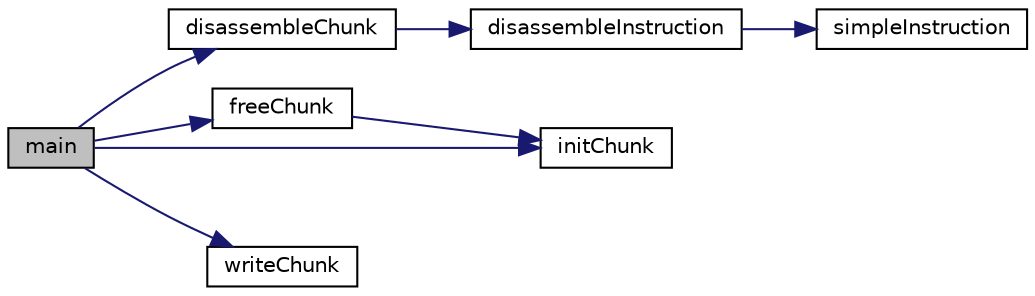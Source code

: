 digraph "main"
{
 // INTERACTIVE_SVG=YES
 // LATEX_PDF_SIZE
  edge [fontname="Helvetica",fontsize="10",labelfontname="Helvetica",labelfontsize="10"];
  node [fontname="Helvetica",fontsize="10",shape=record];
  rankdir="LR";
  Node1 [label="main",height=0.2,width=0.4,color="black", fillcolor="grey75", style="filled", fontcolor="black",tooltip=" "];
  Node1 -> Node2 [color="midnightblue",fontsize="10",style="solid",fontname="Helvetica"];
  Node2 [label="disassembleChunk",height=0.2,width=0.4,color="black", fillcolor="white", style="filled",URL="$debug_8c.html#a29c4d1ee6794982df52188aebd8f224d",tooltip="Write a chunk and its data to STDOUT."];
  Node2 -> Node3 [color="midnightblue",fontsize="10",style="solid",fontname="Helvetica"];
  Node3 [label="disassembleInstruction",height=0.2,width=0.4,color="black", fillcolor="white", style="filled",URL="$debug_8c.html#a867d9e6add2fbc6340e590e71776fa78",tooltip="Write the OpCode instruction to STDOUT."];
  Node3 -> Node4 [color="midnightblue",fontsize="10",style="solid",fontname="Helvetica"];
  Node4 [label="simpleInstruction",height=0.2,width=0.4,color="black", fillcolor="white", style="filled",URL="$debug_8c.html#aa3fe8041f8d02a586ddfb81f95048b7f",tooltip=" "];
  Node1 -> Node5 [color="midnightblue",fontsize="10",style="solid",fontname="Helvetica"];
  Node5 [label="freeChunk",height=0.2,width=0.4,color="black", fillcolor="white", style="filled",URL="$chunk_8c.html#ad8d91576259f317ef240aad402880875",tooltip="Free up the resources used by the given chunk."];
  Node5 -> Node6 [color="midnightblue",fontsize="10",style="solid",fontname="Helvetica"];
  Node6 [label="initChunk",height=0.2,width=0.4,color="black", fillcolor="white", style="filled",URL="$chunk_8c.html#a6fb4c9316c5daf0ff4bd05af12e31849",tooltip="Initialise an empty chunk."];
  Node1 -> Node6 [color="midnightblue",fontsize="10",style="solid",fontname="Helvetica"];
  Node1 -> Node7 [color="midnightblue",fontsize="10",style="solid",fontname="Helvetica"];
  Node7 [label="writeChunk",height=0.2,width=0.4,color="black", fillcolor="white", style="filled",URL="$chunk_8c.html#a1461b5fa881d0a4ca5142242fd14c9bb",tooltip="Write a byte to the end of the given chunk."];
}
